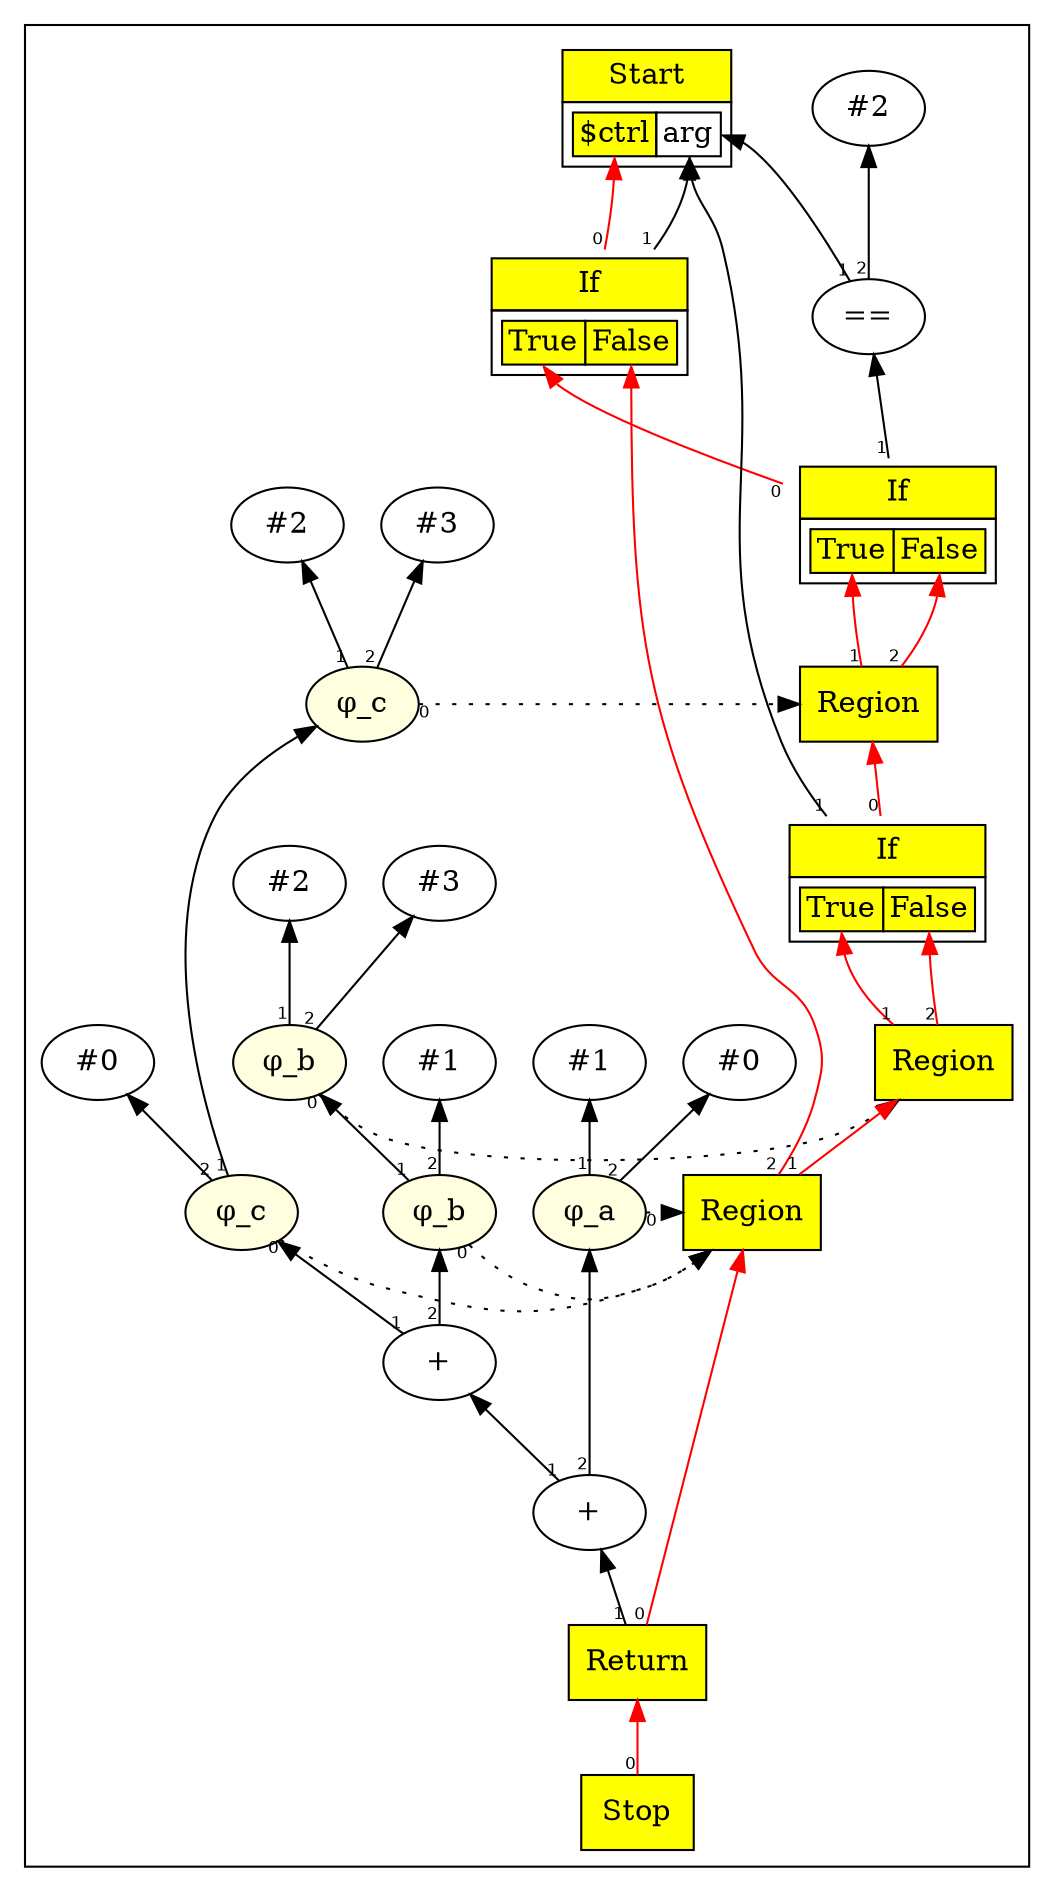 digraph chapter06 {
/*
int a = 0;
int b = 1;
int c = 0;
if( arg ) {
    a = 1;
    if( arg==2 ) { c=2; } else { c=3; }
    if( arg ) { b = 2; }
    else b = 3;
}
return a+b+c;

*/
	rankdir=BT;
	ordering="in";
	concentrate="true";
	subgraph cluster_Nodes {
		Start2 [ shape=plaintext label=<
			<TABLE BORDER="0" CELLBORDER="1" CELLSPACING="0" CELLPADDING="4">
			<TR><TD BGCOLOR="yellow">Start</TD></TR>
			<TR><TD>
				<TABLE BORDER="0" CELLBORDER="1" CELLSPACING="0">
				<TR><TD PORT="p0" BGCOLOR="yellow">$ctrl</TD><TD PORT="p1">arg</TD></TR>
				</TABLE>
			</TD></TR>
			</TABLE>>
		];
		Stop3 [ shape=box style=filled fillcolor=yellow label="Stop" ];
		Con_6 [ label="#0" ];
		Con_7 [ label="#1" ];
		Con_8 [ label="#0" ];
		If9 [ shape=plaintext label=<
			<TABLE BORDER="0" CELLBORDER="1" CELLSPACING="0" CELLPADDING="4">
			<TR><TD BGCOLOR="yellow">If</TD></TR>
			<TR><TD>
				<TABLE BORDER="0" CELLBORDER="1" CELLSPACING="0">
				<TR><TD PORT="p0" BGCOLOR="yellow">True</TD><TD PORT="p1" BGCOLOR="yellow">False</TD></TR>
				</TABLE>
			</TD></TR>
			</TABLE>>
		];
		Con_13 [ label="#1" ];
		Con_14 [ label="#2" ];
		EQNode15 [ label="==" ];
		If16 [ shape=plaintext label=<
			<TABLE BORDER="0" CELLBORDER="1" CELLSPACING="0" CELLPADDING="4">
			<TR><TD BGCOLOR="yellow">If</TD></TR>
			<TR><TD>
				<TABLE BORDER="0" CELLBORDER="1" CELLSPACING="0">
				<TR><TD PORT="p0" BGCOLOR="yellow">True</TD><TD PORT="p1" BGCOLOR="yellow">False</TD></TR>
				</TABLE>
			</TD></TR>
			</TABLE>>
		];
		Con_20 [ label="#2" ];
		Con_21 [ label="#3" ];
		Region22 [ shape=box style=filled fillcolor=yellow label="Region" ];
		Phi_c23 [ style=filled fillcolor=lightyellow label="&phi;_c" ];
		If24 [ shape=plaintext label=<
			<TABLE BORDER="0" CELLBORDER="1" CELLSPACING="0" CELLPADDING="4">
			<TR><TD BGCOLOR="yellow">If</TD></TR>
			<TR><TD>
				<TABLE BORDER="0" CELLBORDER="1" CELLSPACING="0">
				<TR><TD PORT="p0" BGCOLOR="yellow">True</TD><TD PORT="p1" BGCOLOR="yellow">False</TD></TR>
				</TABLE>
			</TD></TR>
			</TABLE>>
		];
		Con_28 [ label="#2" ];
		Con_29 [ label="#3" ];
		Region30 [ shape=box style=filled fillcolor=yellow label="Region" ];
		Phi_b31 [ style=filled fillcolor=lightyellow label="&phi;_b" ];
		Region32 [ shape=box style=filled fillcolor=yellow label="Region" ];
		Phi_a33 [ style=filled fillcolor=lightyellow label="&phi;_a" ];
		Phi_b34 [ style=filled fillcolor=lightyellow label="&phi;_b" ];
		Phi_c35 [ style=filled fillcolor=lightyellow label="&phi;_c" ];
		Add36 [ label="+" ];
		Add37 [ label="+" ];
		Return38 [ shape=box style=filled fillcolor=yellow label="Return" ];
		{ rank=same; Region22;Phi_c23;}
		{ rank=same; Region30;Phi_b31;}
		{ rank=same; Region32;Phi_c35;Phi_a33;Phi_b34;}
	}
	edge [ fontname=Helvetica, fontsize=8 ];
	Stop3 -> Return38[taillabel=0 color=red];
	If9 -> Start2:p0[taillabel=0 color=red];
	If9 -> Start2:p1[taillabel=1];
	EQNode15 -> Start2:p1[taillabel=1];
	EQNode15 -> Con_14[taillabel=2];
	If16 -> If9:p0[taillabel=0 color=red];
	If16 -> EQNode15[taillabel=1];
	Region22 -> If16:p0[taillabel=1 color=red];
	Region22 -> If16:p1[taillabel=2 color=red];
	Phi_c23 -> Region22 [style=dotted taillabel=0];
	Phi_c23 -> Con_20[taillabel=1];
	Phi_c23 -> Con_21[taillabel=2];
	If24 -> Region22[taillabel=0 color=red];
	If24 -> Start2:p1[taillabel=1];
	Region30 -> If24:p0[taillabel=1 color=red];
	Region30 -> If24:p1[taillabel=2 color=red];
	Phi_b31 -> Region30 [style=dotted taillabel=0];
	Phi_b31 -> Con_28[taillabel=1];
	Phi_b31 -> Con_29[taillabel=2];
	Region32 -> Region30[taillabel=1 color=red];
	Region32 -> If9:p1[taillabel=2 color=red];
	Phi_a33 -> Region32 [style=dotted taillabel=0];
	Phi_a33 -> Con_13[taillabel=1];
	Phi_a33 -> Con_6[taillabel=2];
	Phi_b34 -> Region32 [style=dotted taillabel=0];
	Phi_b34 -> Phi_b31[taillabel=1];
	Phi_b34 -> Con_7[taillabel=2];
	Phi_c35 -> Region32 [style=dotted taillabel=0];
	Phi_c35 -> Phi_c23[taillabel=1];
	Phi_c35 -> Con_8[taillabel=2];
	Add36 -> Phi_c35[taillabel=1];
	Add36 -> Phi_b34[taillabel=2];
	Add37 -> Add36[taillabel=1];
	Add37 -> Phi_a33[taillabel=2];
	Return38 -> Region32[taillabel=0 color=red];
	Return38 -> Add37[taillabel=1];
}

